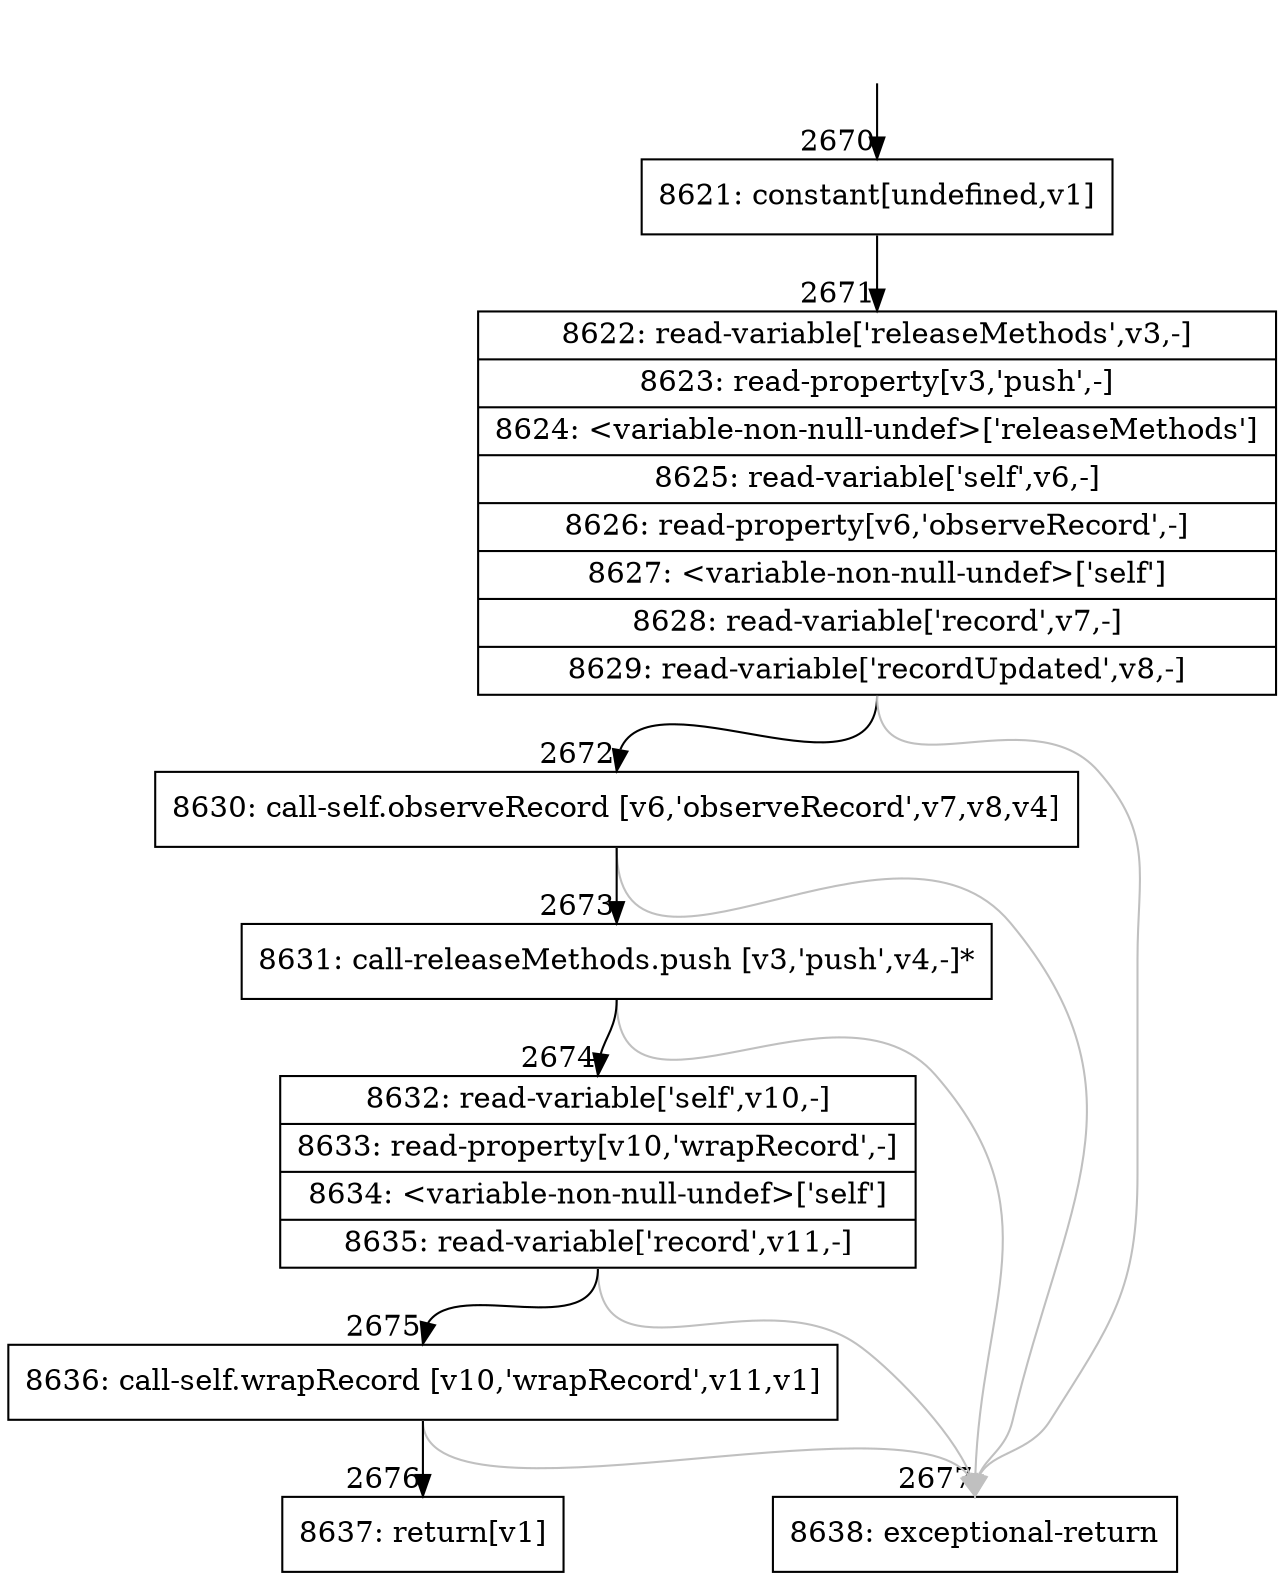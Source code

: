 digraph {
rankdir="TD"
BB_entry209[shape=none,label=""];
BB_entry209 -> BB2670 [tailport=s, headport=n, headlabel="    2670"]
BB2670 [shape=record label="{8621: constant[undefined,v1]}" ] 
BB2670 -> BB2671 [tailport=s, headport=n, headlabel="      2671"]
BB2671 [shape=record label="{8622: read-variable['releaseMethods',v3,-]|8623: read-property[v3,'push',-]|8624: \<variable-non-null-undef\>['releaseMethods']|8625: read-variable['self',v6,-]|8626: read-property[v6,'observeRecord',-]|8627: \<variable-non-null-undef\>['self']|8628: read-variable['record',v7,-]|8629: read-variable['recordUpdated',v8,-]}" ] 
BB2671 -> BB2672 [tailport=s, headport=n, headlabel="      2672"]
BB2671 -> BB2677 [tailport=s, headport=n, color=gray, headlabel="      2677"]
BB2672 [shape=record label="{8630: call-self.observeRecord [v6,'observeRecord',v7,v8,v4]}" ] 
BB2672 -> BB2673 [tailport=s, headport=n, headlabel="      2673"]
BB2672 -> BB2677 [tailport=s, headport=n, color=gray]
BB2673 [shape=record label="{8631: call-releaseMethods.push [v3,'push',v4,-]*}" ] 
BB2673 -> BB2674 [tailport=s, headport=n, headlabel="      2674"]
BB2673 -> BB2677 [tailport=s, headport=n, color=gray]
BB2674 [shape=record label="{8632: read-variable['self',v10,-]|8633: read-property[v10,'wrapRecord',-]|8634: \<variable-non-null-undef\>['self']|8635: read-variable['record',v11,-]}" ] 
BB2674 -> BB2675 [tailport=s, headport=n, headlabel="      2675"]
BB2674 -> BB2677 [tailport=s, headport=n, color=gray]
BB2675 [shape=record label="{8636: call-self.wrapRecord [v10,'wrapRecord',v11,v1]}" ] 
BB2675 -> BB2676 [tailport=s, headport=n, headlabel="      2676"]
BB2675 -> BB2677 [tailport=s, headport=n, color=gray]
BB2676 [shape=record label="{8637: return[v1]}" ] 
BB2677 [shape=record label="{8638: exceptional-return}" ] 
//#$~ 4483
}
